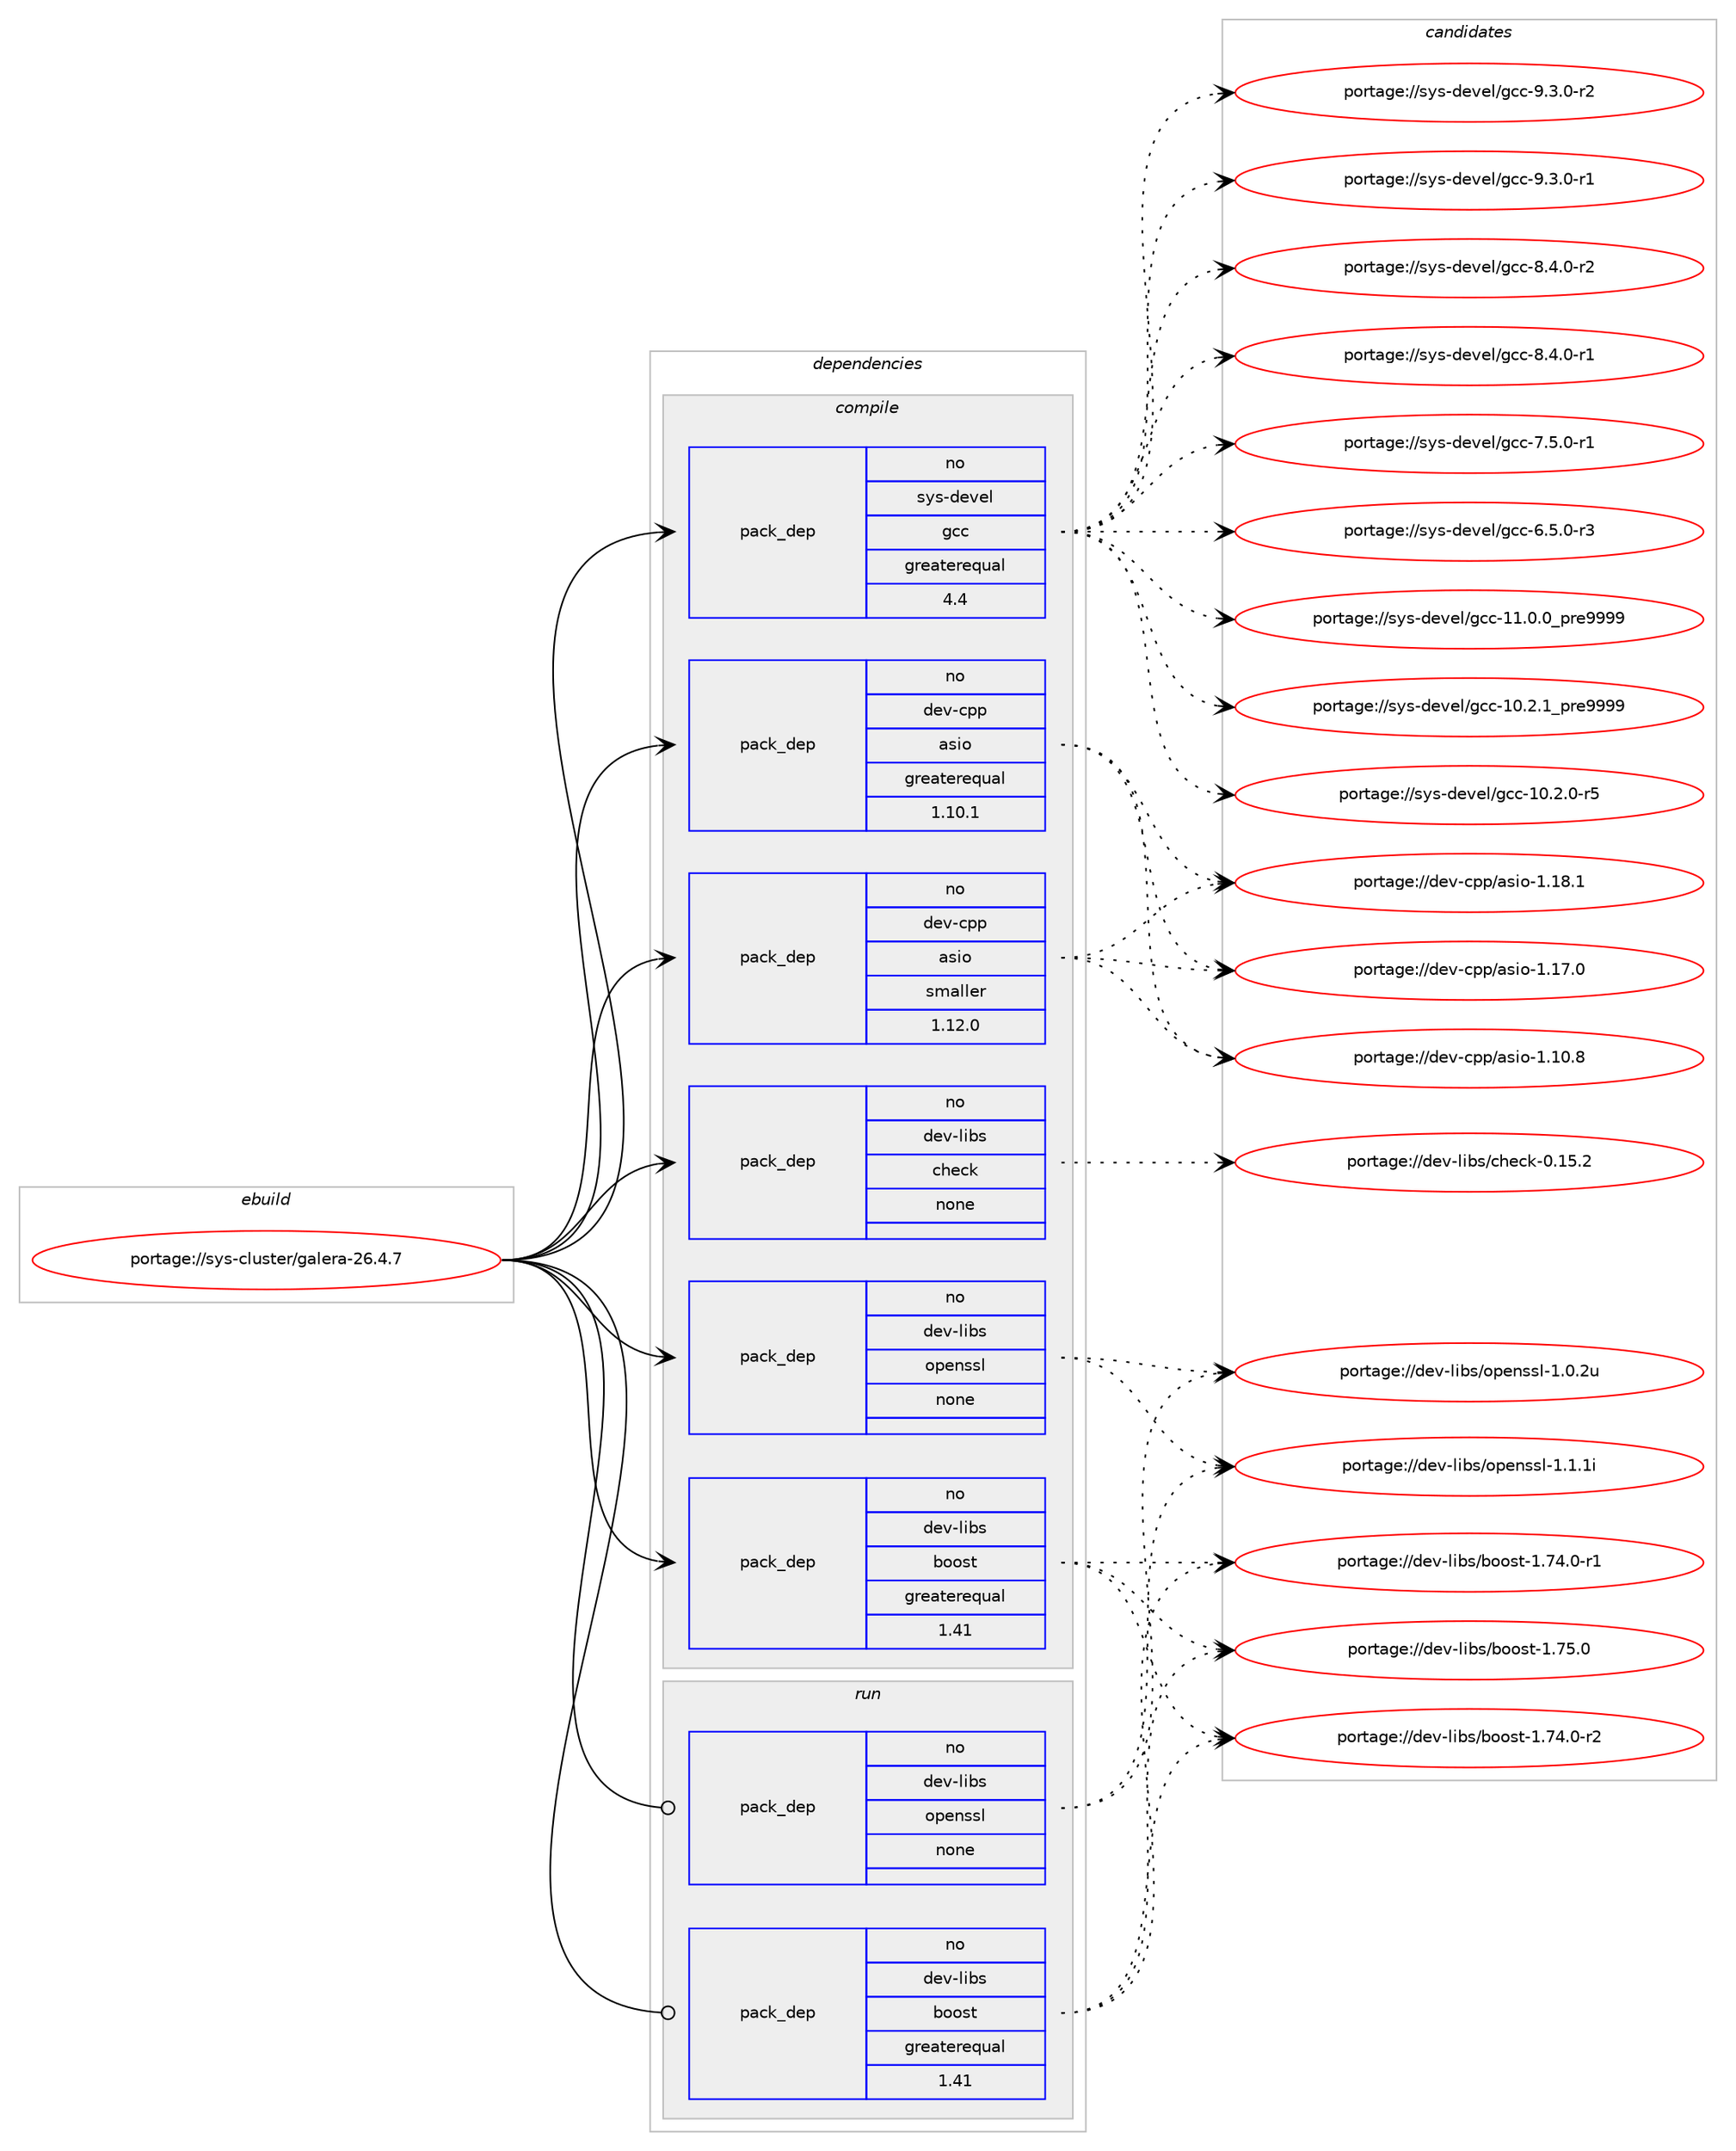 digraph prolog {

# *************
# Graph options
# *************

newrank=true;
concentrate=true;
compound=true;
graph [rankdir=LR,fontname=Helvetica,fontsize=10,ranksep=1.5];#, ranksep=2.5, nodesep=0.2];
edge  [arrowhead=vee];
node  [fontname=Helvetica,fontsize=10];

# **********
# The ebuild
# **********

subgraph cluster_leftcol {
color=gray;
rank=same;
label=<<i>ebuild</i>>;
id [label="portage://sys-cluster/galera-26.4.7", color=red, width=4, href="../sys-cluster/galera-26.4.7.svg"];
}

# ****************
# The dependencies
# ****************

subgraph cluster_midcol {
color=gray;
label=<<i>dependencies</i>>;
subgraph cluster_compile {
fillcolor="#eeeeee";
style=filled;
label=<<i>compile</i>>;
subgraph pack5777 {
dependency8353 [label=<<TABLE BORDER="0" CELLBORDER="1" CELLSPACING="0" CELLPADDING="4" WIDTH="220"><TR><TD ROWSPAN="6" CELLPADDING="30">pack_dep</TD></TR><TR><TD WIDTH="110">no</TD></TR><TR><TD>dev-cpp</TD></TR><TR><TD>asio</TD></TR><TR><TD>greaterequal</TD></TR><TR><TD>1.10.1</TD></TR></TABLE>>, shape=none, color=blue];
}
id:e -> dependency8353:w [weight=20,style="solid",arrowhead="vee"];
subgraph pack5778 {
dependency8354 [label=<<TABLE BORDER="0" CELLBORDER="1" CELLSPACING="0" CELLPADDING="4" WIDTH="220"><TR><TD ROWSPAN="6" CELLPADDING="30">pack_dep</TD></TR><TR><TD WIDTH="110">no</TD></TR><TR><TD>dev-cpp</TD></TR><TR><TD>asio</TD></TR><TR><TD>smaller</TD></TR><TR><TD>1.12.0</TD></TR></TABLE>>, shape=none, color=blue];
}
id:e -> dependency8354:w [weight=20,style="solid",arrowhead="vee"];
subgraph pack5779 {
dependency8355 [label=<<TABLE BORDER="0" CELLBORDER="1" CELLSPACING="0" CELLPADDING="4" WIDTH="220"><TR><TD ROWSPAN="6" CELLPADDING="30">pack_dep</TD></TR><TR><TD WIDTH="110">no</TD></TR><TR><TD>dev-libs</TD></TR><TR><TD>boost</TD></TR><TR><TD>greaterequal</TD></TR><TR><TD>1.41</TD></TR></TABLE>>, shape=none, color=blue];
}
id:e -> dependency8355:w [weight=20,style="solid",arrowhead="vee"];
subgraph pack5780 {
dependency8356 [label=<<TABLE BORDER="0" CELLBORDER="1" CELLSPACING="0" CELLPADDING="4" WIDTH="220"><TR><TD ROWSPAN="6" CELLPADDING="30">pack_dep</TD></TR><TR><TD WIDTH="110">no</TD></TR><TR><TD>dev-libs</TD></TR><TR><TD>check</TD></TR><TR><TD>none</TD></TR><TR><TD></TD></TR></TABLE>>, shape=none, color=blue];
}
id:e -> dependency8356:w [weight=20,style="solid",arrowhead="vee"];
subgraph pack5781 {
dependency8357 [label=<<TABLE BORDER="0" CELLBORDER="1" CELLSPACING="0" CELLPADDING="4" WIDTH="220"><TR><TD ROWSPAN="6" CELLPADDING="30">pack_dep</TD></TR><TR><TD WIDTH="110">no</TD></TR><TR><TD>dev-libs</TD></TR><TR><TD>openssl</TD></TR><TR><TD>none</TD></TR><TR><TD></TD></TR></TABLE>>, shape=none, color=blue];
}
id:e -> dependency8357:w [weight=20,style="solid",arrowhead="vee"];
subgraph pack5782 {
dependency8358 [label=<<TABLE BORDER="0" CELLBORDER="1" CELLSPACING="0" CELLPADDING="4" WIDTH="220"><TR><TD ROWSPAN="6" CELLPADDING="30">pack_dep</TD></TR><TR><TD WIDTH="110">no</TD></TR><TR><TD>sys-devel</TD></TR><TR><TD>gcc</TD></TR><TR><TD>greaterequal</TD></TR><TR><TD>4.4</TD></TR></TABLE>>, shape=none, color=blue];
}
id:e -> dependency8358:w [weight=20,style="solid",arrowhead="vee"];
}
subgraph cluster_compileandrun {
fillcolor="#eeeeee";
style=filled;
label=<<i>compile and run</i>>;
}
subgraph cluster_run {
fillcolor="#eeeeee";
style=filled;
label=<<i>run</i>>;
subgraph pack5783 {
dependency8359 [label=<<TABLE BORDER="0" CELLBORDER="1" CELLSPACING="0" CELLPADDING="4" WIDTH="220"><TR><TD ROWSPAN="6" CELLPADDING="30">pack_dep</TD></TR><TR><TD WIDTH="110">no</TD></TR><TR><TD>dev-libs</TD></TR><TR><TD>boost</TD></TR><TR><TD>greaterequal</TD></TR><TR><TD>1.41</TD></TR></TABLE>>, shape=none, color=blue];
}
id:e -> dependency8359:w [weight=20,style="solid",arrowhead="odot"];
subgraph pack5784 {
dependency8360 [label=<<TABLE BORDER="0" CELLBORDER="1" CELLSPACING="0" CELLPADDING="4" WIDTH="220"><TR><TD ROWSPAN="6" CELLPADDING="30">pack_dep</TD></TR><TR><TD WIDTH="110">no</TD></TR><TR><TD>dev-libs</TD></TR><TR><TD>openssl</TD></TR><TR><TD>none</TD></TR><TR><TD></TD></TR></TABLE>>, shape=none, color=blue];
}
id:e -> dependency8360:w [weight=20,style="solid",arrowhead="odot"];
}
}

# **************
# The candidates
# **************

subgraph cluster_choices {
rank=same;
color=gray;
label=<<i>candidates</i>>;

subgraph choice5777 {
color=black;
nodesep=1;
choice1001011184599112112479711510511145494649564649 [label="portage://dev-cpp/asio-1.18.1", color=red, width=4,href="../dev-cpp/asio-1.18.1.svg"];
choice1001011184599112112479711510511145494649554648 [label="portage://dev-cpp/asio-1.17.0", color=red, width=4,href="../dev-cpp/asio-1.17.0.svg"];
choice1001011184599112112479711510511145494649484656 [label="portage://dev-cpp/asio-1.10.8", color=red, width=4,href="../dev-cpp/asio-1.10.8.svg"];
dependency8353:e -> choice1001011184599112112479711510511145494649564649:w [style=dotted,weight="100"];
dependency8353:e -> choice1001011184599112112479711510511145494649554648:w [style=dotted,weight="100"];
dependency8353:e -> choice1001011184599112112479711510511145494649484656:w [style=dotted,weight="100"];
}
subgraph choice5778 {
color=black;
nodesep=1;
choice1001011184599112112479711510511145494649564649 [label="portage://dev-cpp/asio-1.18.1", color=red, width=4,href="../dev-cpp/asio-1.18.1.svg"];
choice1001011184599112112479711510511145494649554648 [label="portage://dev-cpp/asio-1.17.0", color=red, width=4,href="../dev-cpp/asio-1.17.0.svg"];
choice1001011184599112112479711510511145494649484656 [label="portage://dev-cpp/asio-1.10.8", color=red, width=4,href="../dev-cpp/asio-1.10.8.svg"];
dependency8354:e -> choice1001011184599112112479711510511145494649564649:w [style=dotted,weight="100"];
dependency8354:e -> choice1001011184599112112479711510511145494649554648:w [style=dotted,weight="100"];
dependency8354:e -> choice1001011184599112112479711510511145494649484656:w [style=dotted,weight="100"];
}
subgraph choice5779 {
color=black;
nodesep=1;
choice1001011184510810598115479811111111511645494655534648 [label="portage://dev-libs/boost-1.75.0", color=red, width=4,href="../dev-libs/boost-1.75.0.svg"];
choice10010111845108105981154798111111115116454946555246484511450 [label="portage://dev-libs/boost-1.74.0-r2", color=red, width=4,href="../dev-libs/boost-1.74.0-r2.svg"];
choice10010111845108105981154798111111115116454946555246484511449 [label="portage://dev-libs/boost-1.74.0-r1", color=red, width=4,href="../dev-libs/boost-1.74.0-r1.svg"];
dependency8355:e -> choice1001011184510810598115479811111111511645494655534648:w [style=dotted,weight="100"];
dependency8355:e -> choice10010111845108105981154798111111115116454946555246484511450:w [style=dotted,weight="100"];
dependency8355:e -> choice10010111845108105981154798111111115116454946555246484511449:w [style=dotted,weight="100"];
}
subgraph choice5780 {
color=black;
nodesep=1;
choice100101118451081059811547991041019910745484649534650 [label="portage://dev-libs/check-0.15.2", color=red, width=4,href="../dev-libs/check-0.15.2.svg"];
dependency8356:e -> choice100101118451081059811547991041019910745484649534650:w [style=dotted,weight="100"];
}
subgraph choice5781 {
color=black;
nodesep=1;
choice100101118451081059811547111112101110115115108454946494649105 [label="portage://dev-libs/openssl-1.1.1i", color=red, width=4,href="../dev-libs/openssl-1.1.1i.svg"];
choice100101118451081059811547111112101110115115108454946484650117 [label="portage://dev-libs/openssl-1.0.2u", color=red, width=4,href="../dev-libs/openssl-1.0.2u.svg"];
dependency8357:e -> choice100101118451081059811547111112101110115115108454946494649105:w [style=dotted,weight="100"];
dependency8357:e -> choice100101118451081059811547111112101110115115108454946484650117:w [style=dotted,weight="100"];
}
subgraph choice5782 {
color=black;
nodesep=1;
choice115121115451001011181011084710399994557465146484511450 [label="portage://sys-devel/gcc-9.3.0-r2", color=red, width=4,href="../sys-devel/gcc-9.3.0-r2.svg"];
choice115121115451001011181011084710399994557465146484511449 [label="portage://sys-devel/gcc-9.3.0-r1", color=red, width=4,href="../sys-devel/gcc-9.3.0-r1.svg"];
choice115121115451001011181011084710399994556465246484511450 [label="portage://sys-devel/gcc-8.4.0-r2", color=red, width=4,href="../sys-devel/gcc-8.4.0-r2.svg"];
choice115121115451001011181011084710399994556465246484511449 [label="portage://sys-devel/gcc-8.4.0-r1", color=red, width=4,href="../sys-devel/gcc-8.4.0-r1.svg"];
choice115121115451001011181011084710399994555465346484511449 [label="portage://sys-devel/gcc-7.5.0-r1", color=red, width=4,href="../sys-devel/gcc-7.5.0-r1.svg"];
choice115121115451001011181011084710399994554465346484511451 [label="portage://sys-devel/gcc-6.5.0-r3", color=red, width=4,href="../sys-devel/gcc-6.5.0-r3.svg"];
choice11512111545100101118101108471039999454949464846489511211410157575757 [label="portage://sys-devel/gcc-11.0.0_pre9999", color=red, width=4,href="../sys-devel/gcc-11.0.0_pre9999.svg"];
choice11512111545100101118101108471039999454948465046499511211410157575757 [label="portage://sys-devel/gcc-10.2.1_pre9999", color=red, width=4,href="../sys-devel/gcc-10.2.1_pre9999.svg"];
choice11512111545100101118101108471039999454948465046484511453 [label="portage://sys-devel/gcc-10.2.0-r5", color=red, width=4,href="../sys-devel/gcc-10.2.0-r5.svg"];
dependency8358:e -> choice115121115451001011181011084710399994557465146484511450:w [style=dotted,weight="100"];
dependency8358:e -> choice115121115451001011181011084710399994557465146484511449:w [style=dotted,weight="100"];
dependency8358:e -> choice115121115451001011181011084710399994556465246484511450:w [style=dotted,weight="100"];
dependency8358:e -> choice115121115451001011181011084710399994556465246484511449:w [style=dotted,weight="100"];
dependency8358:e -> choice115121115451001011181011084710399994555465346484511449:w [style=dotted,weight="100"];
dependency8358:e -> choice115121115451001011181011084710399994554465346484511451:w [style=dotted,weight="100"];
dependency8358:e -> choice11512111545100101118101108471039999454949464846489511211410157575757:w [style=dotted,weight="100"];
dependency8358:e -> choice11512111545100101118101108471039999454948465046499511211410157575757:w [style=dotted,weight="100"];
dependency8358:e -> choice11512111545100101118101108471039999454948465046484511453:w [style=dotted,weight="100"];
}
subgraph choice5783 {
color=black;
nodesep=1;
choice1001011184510810598115479811111111511645494655534648 [label="portage://dev-libs/boost-1.75.0", color=red, width=4,href="../dev-libs/boost-1.75.0.svg"];
choice10010111845108105981154798111111115116454946555246484511450 [label="portage://dev-libs/boost-1.74.0-r2", color=red, width=4,href="../dev-libs/boost-1.74.0-r2.svg"];
choice10010111845108105981154798111111115116454946555246484511449 [label="portage://dev-libs/boost-1.74.0-r1", color=red, width=4,href="../dev-libs/boost-1.74.0-r1.svg"];
dependency8359:e -> choice1001011184510810598115479811111111511645494655534648:w [style=dotted,weight="100"];
dependency8359:e -> choice10010111845108105981154798111111115116454946555246484511450:w [style=dotted,weight="100"];
dependency8359:e -> choice10010111845108105981154798111111115116454946555246484511449:w [style=dotted,weight="100"];
}
subgraph choice5784 {
color=black;
nodesep=1;
choice100101118451081059811547111112101110115115108454946494649105 [label="portage://dev-libs/openssl-1.1.1i", color=red, width=4,href="../dev-libs/openssl-1.1.1i.svg"];
choice100101118451081059811547111112101110115115108454946484650117 [label="portage://dev-libs/openssl-1.0.2u", color=red, width=4,href="../dev-libs/openssl-1.0.2u.svg"];
dependency8360:e -> choice100101118451081059811547111112101110115115108454946494649105:w [style=dotted,weight="100"];
dependency8360:e -> choice100101118451081059811547111112101110115115108454946484650117:w [style=dotted,weight="100"];
}
}

}
